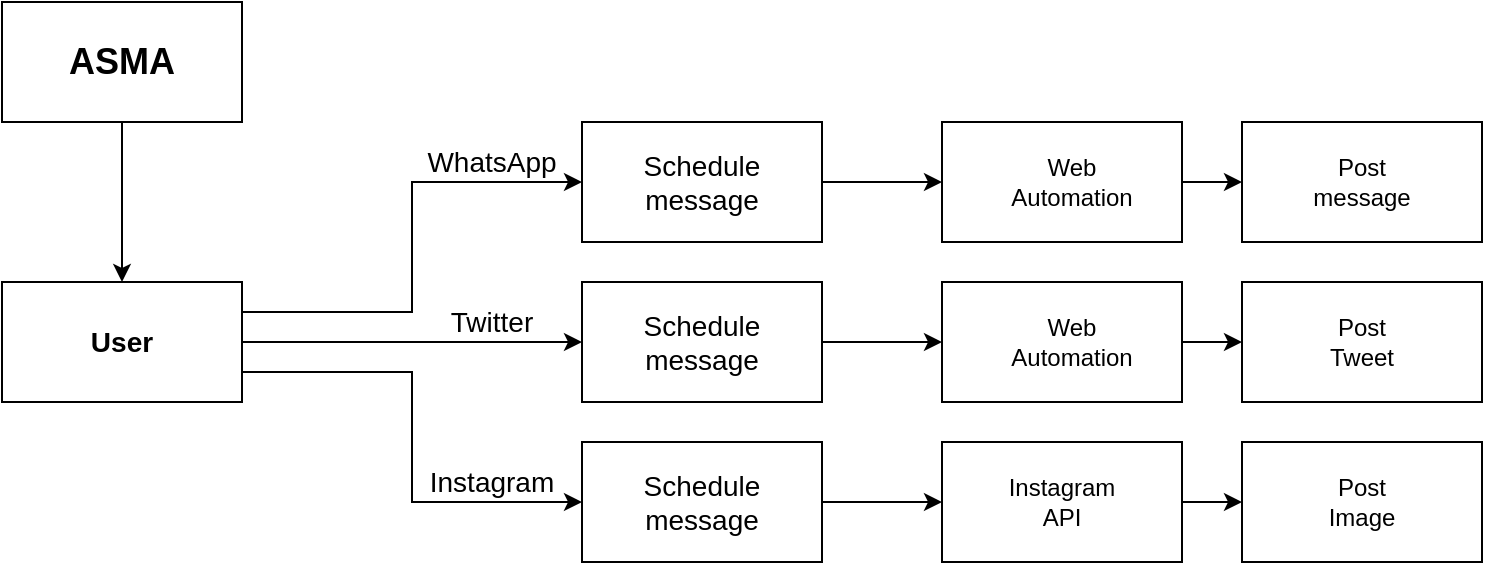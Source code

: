 <mxfile version="14.5.10" type="github" pages="2">
  <diagram id="_dR_gnV3g-gx36JD2XaP" name="arc structure">
    <mxGraphModel dx="782" dy="507" grid="1" gridSize="10" guides="1" tooltips="1" connect="1" arrows="1" fold="1" page="1" pageScale="1" pageWidth="850" pageHeight="1100" math="0" shadow="0">
      <root>
        <mxCell id="0" />
        <mxCell id="1" parent="0" />
        <mxCell id="6KZVfbwh-mimBTYNhm9I-1" value="" style="rounded=0;whiteSpace=wrap;html=1;" parent="1" vertex="1">
          <mxGeometry x="50" y="30" width="120" height="60" as="geometry" />
        </mxCell>
        <mxCell id="6KZVfbwh-mimBTYNhm9I-3" value="" style="endArrow=classic;html=1;exitX=0.5;exitY=1;exitDx=0;exitDy=0;" parent="1" source="6KZVfbwh-mimBTYNhm9I-1" target="EKS3jcCrZXsVgr4jlx1r-1" edge="1">
          <mxGeometry width="50" height="50" relative="1" as="geometry">
            <mxPoint x="400" y="320" as="sourcePoint" />
            <mxPoint x="360" y="160" as="targetPoint" />
          </mxGeometry>
        </mxCell>
        <mxCell id="EKS3jcCrZXsVgr4jlx1r-9" style="edgeStyle=orthogonalEdgeStyle;rounded=0;orthogonalLoop=1;jettySize=auto;html=1;entryX=0;entryY=0.5;entryDx=0;entryDy=0;" parent="1" source="EKS3jcCrZXsVgr4jlx1r-1" target="EKS3jcCrZXsVgr4jlx1r-15" edge="1">
          <mxGeometry relative="1" as="geometry">
            <mxPoint x="360" y="280" as="targetPoint" />
          </mxGeometry>
        </mxCell>
        <mxCell id="5jO6kQypJGTbwsADkeBX-4" style="edgeStyle=orthogonalEdgeStyle;rounded=0;orthogonalLoop=1;jettySize=auto;html=1;exitX=1;exitY=0.25;exitDx=0;exitDy=0;entryX=0;entryY=0.5;entryDx=0;entryDy=0;" parent="1" source="EKS3jcCrZXsVgr4jlx1r-1" target="EKS3jcCrZXsVgr4jlx1r-6" edge="1">
          <mxGeometry relative="1" as="geometry" />
        </mxCell>
        <mxCell id="5jO6kQypJGTbwsADkeBX-5" style="edgeStyle=orthogonalEdgeStyle;rounded=0;orthogonalLoop=1;jettySize=auto;html=1;exitX=1;exitY=0.75;exitDx=0;exitDy=0;entryX=0;entryY=0.5;entryDx=0;entryDy=0;" parent="1" source="EKS3jcCrZXsVgr4jlx1r-1" target="EKS3jcCrZXsVgr4jlx1r-4" edge="1">
          <mxGeometry relative="1" as="geometry" />
        </mxCell>
        <mxCell id="EKS3jcCrZXsVgr4jlx1r-1" value="" style="rounded=0;whiteSpace=wrap;html=1;" parent="1" vertex="1">
          <mxGeometry x="50" y="170" width="120" height="60" as="geometry" />
        </mxCell>
        <mxCell id="EKS3jcCrZXsVgr4jlx1r-24" style="edgeStyle=orthogonalEdgeStyle;rounded=0;orthogonalLoop=1;jettySize=auto;html=1;" parent="1" source="EKS3jcCrZXsVgr4jlx1r-4" target="EKS3jcCrZXsVgr4jlx1r-21" edge="1">
          <mxGeometry relative="1" as="geometry" />
        </mxCell>
        <mxCell id="EKS3jcCrZXsVgr4jlx1r-4" value="" style="rounded=0;whiteSpace=wrap;html=1;" parent="1" vertex="1">
          <mxGeometry x="340" y="250" width="120" height="60" as="geometry" />
        </mxCell>
        <mxCell id="EKS3jcCrZXsVgr4jlx1r-22" style="edgeStyle=orthogonalEdgeStyle;rounded=0;orthogonalLoop=1;jettySize=auto;html=1;" parent="1" source="EKS3jcCrZXsVgr4jlx1r-6" target="EKS3jcCrZXsVgr4jlx1r-20" edge="1">
          <mxGeometry relative="1" as="geometry" />
        </mxCell>
        <mxCell id="EKS3jcCrZXsVgr4jlx1r-6" value="" style="rounded=0;whiteSpace=wrap;html=1;" parent="1" vertex="1">
          <mxGeometry x="340" y="90" width="120" height="60" as="geometry" />
        </mxCell>
        <mxCell id="EKS3jcCrZXsVgr4jlx1r-23" style="edgeStyle=orthogonalEdgeStyle;rounded=0;orthogonalLoop=1;jettySize=auto;html=1;" parent="1" source="EKS3jcCrZXsVgr4jlx1r-15" target="EKS3jcCrZXsVgr4jlx1r-19" edge="1">
          <mxGeometry relative="1" as="geometry" />
        </mxCell>
        <mxCell id="EKS3jcCrZXsVgr4jlx1r-15" value="" style="rounded=0;whiteSpace=wrap;html=1;" parent="1" vertex="1">
          <mxGeometry x="340" y="170" width="120" height="60" as="geometry" />
        </mxCell>
        <mxCell id="EKS3jcCrZXsVgr4jlx1r-29" style="edgeStyle=orthogonalEdgeStyle;rounded=0;orthogonalLoop=1;jettySize=auto;html=1;" parent="1" source="EKS3jcCrZXsVgr4jlx1r-19" target="EKS3jcCrZXsVgr4jlx1r-26" edge="1">
          <mxGeometry relative="1" as="geometry" />
        </mxCell>
        <mxCell id="EKS3jcCrZXsVgr4jlx1r-19" value="" style="rounded=0;whiteSpace=wrap;html=1;" parent="1" vertex="1">
          <mxGeometry x="520" y="170" width="120" height="60" as="geometry" />
        </mxCell>
        <mxCell id="EKS3jcCrZXsVgr4jlx1r-30" style="edgeStyle=orthogonalEdgeStyle;rounded=0;orthogonalLoop=1;jettySize=auto;html=1;" parent="1" source="EKS3jcCrZXsVgr4jlx1r-20" target="EKS3jcCrZXsVgr4jlx1r-25" edge="1">
          <mxGeometry relative="1" as="geometry" />
        </mxCell>
        <mxCell id="EKS3jcCrZXsVgr4jlx1r-20" value="" style="rounded=0;whiteSpace=wrap;html=1;" parent="1" vertex="1">
          <mxGeometry x="520" y="90" width="120" height="60" as="geometry" />
        </mxCell>
        <mxCell id="EKS3jcCrZXsVgr4jlx1r-28" style="edgeStyle=orthogonalEdgeStyle;rounded=0;orthogonalLoop=1;jettySize=auto;html=1;" parent="1" source="EKS3jcCrZXsVgr4jlx1r-21" target="EKS3jcCrZXsVgr4jlx1r-27" edge="1">
          <mxGeometry relative="1" as="geometry" />
        </mxCell>
        <mxCell id="EKS3jcCrZXsVgr4jlx1r-21" value="" style="rounded=0;whiteSpace=wrap;html=1;" parent="1" vertex="1">
          <mxGeometry x="520" y="250" width="120" height="60" as="geometry" />
        </mxCell>
        <mxCell id="EKS3jcCrZXsVgr4jlx1r-25" value="" style="rounded=0;whiteSpace=wrap;html=1;" parent="1" vertex="1">
          <mxGeometry x="670" y="90" width="120" height="60" as="geometry" />
        </mxCell>
        <mxCell id="EKS3jcCrZXsVgr4jlx1r-26" value="" style="rounded=0;whiteSpace=wrap;html=1;" parent="1" vertex="1">
          <mxGeometry x="670" y="170" width="120" height="60" as="geometry" />
        </mxCell>
        <mxCell id="EKS3jcCrZXsVgr4jlx1r-27" value="" style="rounded=0;whiteSpace=wrap;html=1;" parent="1" vertex="1">
          <mxGeometry x="670" y="250" width="120" height="60" as="geometry" />
        </mxCell>
        <mxCell id="EKS3jcCrZXsVgr4jlx1r-31" value="&lt;font style=&quot;font-size: 18px&quot;&gt;&lt;b&gt;ASMA&lt;/b&gt;&lt;/font&gt;" style="text;html=1;strokeColor=none;fillColor=none;align=center;verticalAlign=middle;whiteSpace=wrap;rounded=0;" parent="1" vertex="1">
          <mxGeometry x="80" y="50" width="60" height="20" as="geometry" />
        </mxCell>
        <mxCell id="EKS3jcCrZXsVgr4jlx1r-32" value="&lt;b&gt;&lt;font style=&quot;font-size: 14px&quot;&gt;User&lt;/font&gt;&lt;/b&gt;" style="text;html=1;strokeColor=none;fillColor=none;align=center;verticalAlign=middle;whiteSpace=wrap;rounded=0;" parent="1" vertex="1">
          <mxGeometry x="85" y="190" width="50" height="20" as="geometry" />
        </mxCell>
        <mxCell id="EKS3jcCrZXsVgr4jlx1r-35" value="&lt;font style=&quot;font-size: 14px&quot;&gt;Schedule&lt;br&gt;message&lt;/font&gt;" style="text;html=1;strokeColor=none;fillColor=none;align=center;verticalAlign=middle;whiteSpace=wrap;rounded=0;" parent="1" vertex="1">
          <mxGeometry x="365" y="105" width="70" height="30" as="geometry" />
        </mxCell>
        <mxCell id="EKS3jcCrZXsVgr4jlx1r-36" value="Web Automation" style="text;html=1;strokeColor=none;fillColor=none;align=center;verticalAlign=middle;whiteSpace=wrap;rounded=0;" parent="1" vertex="1">
          <mxGeometry x="550" y="100" width="70" height="40" as="geometry" />
        </mxCell>
        <mxCell id="EKS3jcCrZXsVgr4jlx1r-38" value="Instagram&lt;br&gt;API" style="text;html=1;strokeColor=none;fillColor=none;align=center;verticalAlign=middle;whiteSpace=wrap;rounded=0;" parent="1" vertex="1">
          <mxGeometry x="550" y="265" width="60" height="30" as="geometry" />
        </mxCell>
        <mxCell id="EKS3jcCrZXsVgr4jlx1r-39" value="Post Image" style="text;html=1;strokeColor=none;fillColor=none;align=center;verticalAlign=middle;whiteSpace=wrap;rounded=0;" parent="1" vertex="1">
          <mxGeometry x="710" y="270" width="40" height="20" as="geometry" />
        </mxCell>
        <mxCell id="EKS3jcCrZXsVgr4jlx1r-40" value="Post Tweet" style="text;html=1;strokeColor=none;fillColor=none;align=center;verticalAlign=middle;whiteSpace=wrap;rounded=0;" parent="1" vertex="1">
          <mxGeometry x="710" y="190" width="40" height="20" as="geometry" />
        </mxCell>
        <mxCell id="EKS3jcCrZXsVgr4jlx1r-41" value="Post message" style="text;html=1;strokeColor=none;fillColor=none;align=center;verticalAlign=middle;whiteSpace=wrap;rounded=0;" parent="1" vertex="1">
          <mxGeometry x="710" y="110" width="40" height="20" as="geometry" />
        </mxCell>
        <mxCell id="EKS3jcCrZXsVgr4jlx1r-42" value="&lt;font style=&quot;font-size: 14px&quot;&gt;Schedule&lt;br&gt;message&lt;/font&gt;" style="text;html=1;strokeColor=none;fillColor=none;align=center;verticalAlign=middle;whiteSpace=wrap;rounded=0;" parent="1" vertex="1">
          <mxGeometry x="365" y="265" width="70" height="30" as="geometry" />
        </mxCell>
        <mxCell id="EKS3jcCrZXsVgr4jlx1r-43" value="&lt;font style=&quot;font-size: 14px&quot;&gt;Schedule&lt;br&gt;message&lt;/font&gt;" style="text;html=1;strokeColor=none;fillColor=none;align=center;verticalAlign=middle;whiteSpace=wrap;rounded=0;" parent="1" vertex="1">
          <mxGeometry x="365" y="185" width="70" height="30" as="geometry" />
        </mxCell>
        <mxCell id="dFjOsy0HrMezbPJ6KUHk-1" value="Web Automation" style="text;html=1;strokeColor=none;fillColor=none;align=center;verticalAlign=middle;whiteSpace=wrap;rounded=0;" parent="1" vertex="1">
          <mxGeometry x="550" y="180" width="70" height="40" as="geometry" />
        </mxCell>
        <mxCell id="5jO6kQypJGTbwsADkeBX-1" value="&lt;font style=&quot;font-size: 14px&quot;&gt;WhatsApp&lt;/font&gt;" style="text;html=1;strokeColor=none;fillColor=none;align=center;verticalAlign=middle;whiteSpace=wrap;rounded=0;" parent="1" vertex="1">
          <mxGeometry x="260" y="100" width="70" height="20" as="geometry" />
        </mxCell>
        <mxCell id="5jO6kQypJGTbwsADkeBX-2" value="&lt;font style=&quot;font-size: 14px&quot;&gt;Twitter&lt;/font&gt;" style="text;html=1;strokeColor=none;fillColor=none;align=center;verticalAlign=middle;whiteSpace=wrap;rounded=0;" parent="1" vertex="1">
          <mxGeometry x="260" y="180" width="70" height="20" as="geometry" />
        </mxCell>
        <mxCell id="5jO6kQypJGTbwsADkeBX-3" value="&lt;font style=&quot;font-size: 14px&quot;&gt;Instagram&lt;/font&gt;" style="text;html=1;strokeColor=none;fillColor=none;align=center;verticalAlign=middle;whiteSpace=wrap;rounded=0;" parent="1" vertex="1">
          <mxGeometry x="260" y="260" width="70" height="20" as="geometry" />
        </mxCell>
      </root>
    </mxGraphModel>
  </diagram>
  <diagram id="Aacw2wZk_8vitSkqX5ht" name="data flow">
    <mxGraphModel dx="782" dy="507" grid="1" gridSize="10" guides="1" tooltips="1" connect="1" arrows="1" fold="1" page="1" pageScale="1" pageWidth="850" pageHeight="1100" math="0" shadow="0">
      <root>
        <mxCell id="BvEMqLw56rxw66DPcPGW-0" />
        <mxCell id="BvEMqLw56rxw66DPcPGW-1" parent="BvEMqLw56rxw66DPcPGW-0" />
        <mxCell id="uieaAaFCHaNG833VKDck-0" style="edgeStyle=orthogonalEdgeStyle;rounded=0;orthogonalLoop=1;jettySize=auto;html=1;entryX=0;entryY=0.5;entryDx=0;entryDy=0;" parent="BvEMqLw56rxw66DPcPGW-1" source="3lOzQc4Hy7MaCeq5PnrC-0" target="3lOzQc4Hy7MaCeq5PnrC-3" edge="1">
          <mxGeometry relative="1" as="geometry" />
        </mxCell>
        <mxCell id="3lOzQc4Hy7MaCeq5PnrC-0" value="" style="rounded=0;whiteSpace=wrap;html=1;" parent="BvEMqLw56rxw66DPcPGW-1" vertex="1">
          <mxGeometry x="40" y="110" width="120" height="60" as="geometry" />
        </mxCell>
        <mxCell id="3lOzQc4Hy7MaCeq5PnrC-2" value="" style="rounded=0;whiteSpace=wrap;html=1;" parent="BvEMqLw56rxw66DPcPGW-1" vertex="1">
          <mxGeometry x="30" y="950" width="120" height="60" as="geometry" />
        </mxCell>
        <mxCell id="3OQXfvY1k0q2vTVGQTBZ-45" style="edgeStyle=orthogonalEdgeStyle;rounded=0;orthogonalLoop=1;jettySize=auto;html=1;exitX=0.5;exitY=1;exitDx=0;exitDy=0;entryX=0.5;entryY=0;entryDx=0;entryDy=0;" edge="1" parent="BvEMqLw56rxw66DPcPGW-1" source="3lOzQc4Hy7MaCeq5PnrC-3" target="3OQXfvY1k0q2vTVGQTBZ-44">
          <mxGeometry relative="1" as="geometry" />
        </mxCell>
        <mxCell id="3lOzQc4Hy7MaCeq5PnrC-3" value="whatsapp function" style="rounded=0;whiteSpace=wrap;html=1;" parent="BvEMqLw56rxw66DPcPGW-1" vertex="1">
          <mxGeometry x="200" y="180" width="120" height="60" as="geometry" />
        </mxCell>
        <mxCell id="3lOzQc4Hy7MaCeq5PnrC-4" value="send message" style="rounded=0;whiteSpace=wrap;html=1;" parent="BvEMqLw56rxw66DPcPGW-1" vertex="1">
          <mxGeometry x="670" y="180" width="120" height="60" as="geometry" />
        </mxCell>
        <mxCell id="3OQXfvY1k0q2vTVGQTBZ-5" style="edgeStyle=orthogonalEdgeStyle;rounded=0;orthogonalLoop=1;jettySize=auto;html=1;exitX=1;exitY=0.5;exitDx=0;exitDy=0;entryX=0;entryY=0.5;entryDx=0;entryDy=0;" edge="1" parent="BvEMqLw56rxw66DPcPGW-1" source="3lOzQc4Hy7MaCeq5PnrC-5" target="3lOzQc4Hy7MaCeq5PnrC-3">
          <mxGeometry relative="1" as="geometry" />
        </mxCell>
        <mxCell id="3lOzQc4Hy7MaCeq5PnrC-5" value="" style="rounded=0;whiteSpace=wrap;html=1;" parent="BvEMqLw56rxw66DPcPGW-1" vertex="1">
          <mxGeometry x="40" y="180" width="120" height="60" as="geometry" />
        </mxCell>
        <mxCell id="3lOzQc4Hy7MaCeq5PnrC-7" value="" style="rounded=0;whiteSpace=wrap;html=1;" parent="BvEMqLw56rxw66DPcPGW-1" vertex="1">
          <mxGeometry x="200" y="950" width="120" height="60" as="geometry" />
        </mxCell>
        <mxCell id="uieaAaFCHaNG833VKDck-1" value="phone&amp;nbsp; number&amp;nbsp;" style="text;html=1;strokeColor=none;fillColor=none;align=center;verticalAlign=middle;whiteSpace=wrap;rounded=0;" parent="BvEMqLw56rxw66DPcPGW-1" vertex="1">
          <mxGeometry x="77.5" y="127.5" width="45" height="25" as="geometry" />
        </mxCell>
        <mxCell id="3OQXfvY1k0q2vTVGQTBZ-2" value="message" style="text;html=1;strokeColor=none;fillColor=none;align=center;verticalAlign=middle;whiteSpace=wrap;rounded=0;" vertex="1" parent="BvEMqLw56rxw66DPcPGW-1">
          <mxGeometry x="77.5" y="200" width="40" height="20" as="geometry" />
        </mxCell>
        <mxCell id="3OQXfvY1k0q2vTVGQTBZ-6" style="edgeStyle=orthogonalEdgeStyle;rounded=0;orthogonalLoop=1;jettySize=auto;html=1;entryX=0;entryY=0.5;entryDx=0;entryDy=0;" edge="1" parent="BvEMqLw56rxw66DPcPGW-1" source="3OQXfvY1k0q2vTVGQTBZ-3" target="3lOzQc4Hy7MaCeq5PnrC-3">
          <mxGeometry relative="1" as="geometry">
            <mxPoint x="170" y="170" as="targetPoint" />
          </mxGeometry>
        </mxCell>
        <mxCell id="3OQXfvY1k0q2vTVGQTBZ-3" value="" style="rounded=0;whiteSpace=wrap;html=1;" vertex="1" parent="BvEMqLw56rxw66DPcPGW-1">
          <mxGeometry x="40" y="250" width="120" height="60" as="geometry" />
        </mxCell>
        <mxCell id="3OQXfvY1k0q2vTVGQTBZ-4" value="scheduled time" style="text;html=1;strokeColor=none;fillColor=none;align=center;verticalAlign=middle;whiteSpace=wrap;rounded=0;" vertex="1" parent="BvEMqLw56rxw66DPcPGW-1">
          <mxGeometry x="80" y="270" width="40" height="20" as="geometry" />
        </mxCell>
        <mxCell id="3OQXfvY1k0q2vTVGQTBZ-11" value="tweet" style="text;html=1;strokeColor=none;fillColor=none;align=center;verticalAlign=middle;whiteSpace=wrap;rounded=0;" vertex="1" parent="BvEMqLw56rxw66DPcPGW-1">
          <mxGeometry x="80" y="620" width="40" height="20" as="geometry" />
        </mxCell>
        <mxCell id="3OQXfvY1k0q2vTVGQTBZ-19" style="edgeStyle=orthogonalEdgeStyle;rounded=0;orthogonalLoop=1;jettySize=auto;html=1;" edge="1" parent="BvEMqLw56rxw66DPcPGW-1" source="3OQXfvY1k0q2vTVGQTBZ-12" target="3OQXfvY1k0q2vTVGQTBZ-13">
          <mxGeometry relative="1" as="geometry" />
        </mxCell>
        <mxCell id="3OQXfvY1k0q2vTVGQTBZ-12" value="Scheduled time" style="rounded=0;whiteSpace=wrap;html=1;" vertex="1" parent="BvEMqLw56rxw66DPcPGW-1">
          <mxGeometry x="40" y="690" width="120" height="60" as="geometry" />
        </mxCell>
        <mxCell id="3OQXfvY1k0q2vTVGQTBZ-27" style="edgeStyle=orthogonalEdgeStyle;rounded=0;orthogonalLoop=1;jettySize=auto;html=1;exitX=0.5;exitY=1;exitDx=0;exitDy=0;entryX=0.5;entryY=0;entryDx=0;entryDy=0;" edge="1" parent="BvEMqLw56rxw66DPcPGW-1" source="3OQXfvY1k0q2vTVGQTBZ-13" target="3OQXfvY1k0q2vTVGQTBZ-26">
          <mxGeometry relative="1" as="geometry" />
        </mxCell>
        <mxCell id="3OQXfvY1k0q2vTVGQTBZ-13" value="" style="rounded=0;whiteSpace=wrap;html=1;" vertex="1" parent="BvEMqLw56rxw66DPcPGW-1">
          <mxGeometry x="240" y="640" width="120" height="60" as="geometry" />
        </mxCell>
        <mxCell id="3OQXfvY1k0q2vTVGQTBZ-21" style="edgeStyle=orthogonalEdgeStyle;rounded=0;orthogonalLoop=1;jettySize=auto;html=1;entryX=0;entryY=0.5;entryDx=0;entryDy=0;" edge="1" parent="BvEMqLw56rxw66DPcPGW-1" source="3OQXfvY1k0q2vTVGQTBZ-20" target="3OQXfvY1k0q2vTVGQTBZ-13">
          <mxGeometry relative="1" as="geometry" />
        </mxCell>
        <mxCell id="3OQXfvY1k0q2vTVGQTBZ-20" value="" style="rounded=0;whiteSpace=wrap;html=1;" vertex="1" parent="BvEMqLw56rxw66DPcPGW-1">
          <mxGeometry x="40" y="600" width="120" height="60" as="geometry" />
        </mxCell>
        <mxCell id="3OQXfvY1k0q2vTVGQTBZ-22" value="Tweet" style="text;html=1;strokeColor=none;fillColor=none;align=center;verticalAlign=middle;whiteSpace=wrap;rounded=0;" vertex="1" parent="BvEMqLw56rxw66DPcPGW-1">
          <mxGeometry x="83" y="620" width="40" height="20" as="geometry" />
        </mxCell>
        <mxCell id="3OQXfvY1k0q2vTVGQTBZ-23" value="Twitter function" style="text;html=1;strokeColor=none;fillColor=none;align=center;verticalAlign=middle;whiteSpace=wrap;rounded=0;" vertex="1" parent="BvEMqLw56rxw66DPcPGW-1">
          <mxGeometry x="280" y="660" width="40" height="20" as="geometry" />
        </mxCell>
        <mxCell id="3OQXfvY1k0q2vTVGQTBZ-25" style="edgeStyle=orthogonalEdgeStyle;rounded=0;orthogonalLoop=1;jettySize=auto;html=1;exitX=0.5;exitY=1;exitDx=0;exitDy=0;" edge="1" parent="BvEMqLw56rxw66DPcPGW-1" source="3OQXfvY1k0q2vTVGQTBZ-23" target="3OQXfvY1k0q2vTVGQTBZ-23">
          <mxGeometry relative="1" as="geometry" />
        </mxCell>
        <mxCell id="3OQXfvY1k0q2vTVGQTBZ-32" style="edgeStyle=orthogonalEdgeStyle;rounded=0;orthogonalLoop=1;jettySize=auto;html=1;exitX=1;exitY=0.5;exitDx=0;exitDy=0;entryX=0.5;entryY=1;entryDx=0;entryDy=0;" edge="1" parent="BvEMqLw56rxw66DPcPGW-1" source="3OQXfvY1k0q2vTVGQTBZ-26" target="3OQXfvY1k0q2vTVGQTBZ-31">
          <mxGeometry relative="1" as="geometry" />
        </mxCell>
        <mxCell id="3OQXfvY1k0q2vTVGQTBZ-26" value="" style="shape=process;whiteSpace=wrap;html=1;backgroundOutline=1;" vertex="1" parent="BvEMqLw56rxw66DPcPGW-1">
          <mxGeometry x="240" y="730" width="120" height="60" as="geometry" />
        </mxCell>
        <mxCell id="3OQXfvY1k0q2vTVGQTBZ-29" value="selenium web driver" style="text;html=1;strokeColor=none;fillColor=none;align=center;verticalAlign=middle;whiteSpace=wrap;rounded=0;" vertex="1" parent="BvEMqLw56rxw66DPcPGW-1">
          <mxGeometry x="275" y="745" width="50" height="30" as="geometry" />
        </mxCell>
        <mxCell id="3OQXfvY1k0q2vTVGQTBZ-38" style="edgeStyle=orthogonalEdgeStyle;rounded=0;orthogonalLoop=1;jettySize=auto;html=1;exitX=1;exitY=0.5;exitDx=0;exitDy=0;entryX=0;entryY=0.5;entryDx=0;entryDy=0;" edge="1" parent="BvEMqLw56rxw66DPcPGW-1" source="3OQXfvY1k0q2vTVGQTBZ-31" target="3OQXfvY1k0q2vTVGQTBZ-37">
          <mxGeometry relative="1" as="geometry" />
        </mxCell>
        <mxCell id="3OQXfvY1k0q2vTVGQTBZ-31" value="" style="rounded=0;whiteSpace=wrap;html=1;" vertex="1" parent="BvEMqLw56rxw66DPcPGW-1">
          <mxGeometry x="400" y="640" width="120" height="60" as="geometry" />
        </mxCell>
        <mxCell id="3OQXfvY1k0q2vTVGQTBZ-33" value="Twitter.com" style="text;html=1;strokeColor=none;fillColor=none;align=center;verticalAlign=middle;whiteSpace=wrap;rounded=0;" vertex="1" parent="BvEMqLw56rxw66DPcPGW-1">
          <mxGeometry x="440" y="660" width="40" height="20" as="geometry" />
        </mxCell>
        <mxCell id="3OQXfvY1k0q2vTVGQTBZ-34" value="Text" style="text;html=1;strokeColor=none;fillColor=none;align=center;verticalAlign=middle;whiteSpace=wrap;rounded=0;" vertex="1" parent="BvEMqLw56rxw66DPcPGW-1">
          <mxGeometry x="600" y="660" width="40" height="20" as="geometry" />
        </mxCell>
        <mxCell id="3OQXfvY1k0q2vTVGQTBZ-36" value="" style="rounded=0;whiteSpace=wrap;html=1;" vertex="1" parent="BvEMqLw56rxw66DPcPGW-1">
          <mxGeometry x="400" y="960" width="120" height="60" as="geometry" />
        </mxCell>
        <mxCell id="3OQXfvY1k0q2vTVGQTBZ-37" value="" style="rounded=0;whiteSpace=wrap;html=1;" vertex="1" parent="BvEMqLw56rxw66DPcPGW-1">
          <mxGeometry x="560" y="640" width="120" height="60" as="geometry" />
        </mxCell>
        <mxCell id="3OQXfvY1k0q2vTVGQTBZ-40" value="send tweet" style="text;html=1;align=center;verticalAlign=middle;resizable=0;points=[];autosize=1;strokeColor=none;" vertex="1" parent="BvEMqLw56rxw66DPcPGW-1">
          <mxGeometry x="585" y="660" width="70" height="20" as="geometry" />
        </mxCell>
        <mxCell id="3OQXfvY1k0q2vTVGQTBZ-48" style="edgeStyle=orthogonalEdgeStyle;rounded=0;orthogonalLoop=1;jettySize=auto;html=1;exitX=1;exitY=0.5;exitDx=0;exitDy=0;" edge="1" parent="BvEMqLw56rxw66DPcPGW-1" source="3OQXfvY1k0q2vTVGQTBZ-44" target="3OQXfvY1k0q2vTVGQTBZ-47">
          <mxGeometry relative="1" as="geometry" />
        </mxCell>
        <mxCell id="3OQXfvY1k0q2vTVGQTBZ-44" value="" style="shape=process;whiteSpace=wrap;html=1;backgroundOutline=1;" vertex="1" parent="BvEMqLw56rxw66DPcPGW-1">
          <mxGeometry x="200" y="280" width="120" height="60" as="geometry" />
        </mxCell>
        <mxCell id="3OQXfvY1k0q2vTVGQTBZ-46" value="waits for delta time" style="text;html=1;strokeColor=none;fillColor=none;align=center;verticalAlign=middle;whiteSpace=wrap;rounded=0;" vertex="1" parent="BvEMqLw56rxw66DPcPGW-1">
          <mxGeometry x="230" y="295" width="60" height="30" as="geometry" />
        </mxCell>
        <mxCell id="3OQXfvY1k0q2vTVGQTBZ-52" style="edgeStyle=orthogonalEdgeStyle;rounded=0;orthogonalLoop=1;jettySize=auto;html=1;exitX=1;exitY=0.5;exitDx=0;exitDy=0;entryX=0;entryY=0.5;entryDx=0;entryDy=0;" edge="1" parent="BvEMqLw56rxw66DPcPGW-1" source="3OQXfvY1k0q2vTVGQTBZ-47" target="3OQXfvY1k0q2vTVGQTBZ-49">
          <mxGeometry relative="1" as="geometry" />
        </mxCell>
        <mxCell id="3OQXfvY1k0q2vTVGQTBZ-47" value="open whatsapp.web.com" style="shape=process;whiteSpace=wrap;html=1;backgroundOutline=1;" vertex="1" parent="BvEMqLw56rxw66DPcPGW-1">
          <mxGeometry x="340" y="280" width="140" height="60" as="geometry" />
        </mxCell>
        <mxCell id="3OQXfvY1k0q2vTVGQTBZ-53" style="edgeStyle=orthogonalEdgeStyle;rounded=0;orthogonalLoop=1;jettySize=auto;html=1;exitX=1;exitY=0.5;exitDx=0;exitDy=0;entryX=0;entryY=0.5;entryDx=0;entryDy=0;" edge="1" parent="BvEMqLw56rxw66DPcPGW-1" source="3OQXfvY1k0q2vTVGQTBZ-49" target="3lOzQc4Hy7MaCeq5PnrC-4">
          <mxGeometry relative="1" as="geometry" />
        </mxCell>
        <mxCell id="3OQXfvY1k0q2vTVGQTBZ-49" value="" style="shape=process;whiteSpace=wrap;html=1;backgroundOutline=1;" vertex="1" parent="BvEMqLw56rxw66DPcPGW-1">
          <mxGeometry x="510" y="280" width="120" height="60" as="geometry" />
        </mxCell>
        <mxCell id="3OQXfvY1k0q2vTVGQTBZ-51" value="Automates webpage" style="text;html=1;strokeColor=none;fillColor=none;align=center;verticalAlign=middle;whiteSpace=wrap;rounded=0;" vertex="1" parent="BvEMqLw56rxw66DPcPGW-1">
          <mxGeometry x="550" y="300" width="40" height="20" as="geometry" />
        </mxCell>
      </root>
    </mxGraphModel>
  </diagram>
</mxfile>
